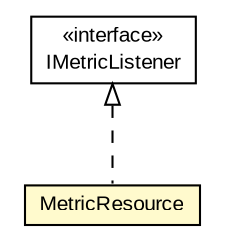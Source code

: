 #!/usr/local/bin/dot
#
# Class diagram 
# Generated by UMLGraph version R5_6-24-gf6e263 (http://www.umlgraph.org/)
#

digraph G {
	edge [fontname="arial",fontsize=10,labelfontname="arial",labelfontsize=10];
	node [fontname="arial",fontsize=10,shape=plaintext];
	nodesep=0.25;
	ranksep=0.5;
	// com.mycompany.task1.metric.interfaces.IMetricListener
	c306 [label=<<table title="com.mycompany.task1.metric.interfaces.IMetricListener" border="0" cellborder="1" cellspacing="0" cellpadding="2" port="p" href="../metric/interfaces/IMetricListener.html">
		<tr><td><table border="0" cellspacing="0" cellpadding="1">
<tr><td align="center" balign="center"> &#171;interface&#187; </td></tr>
<tr><td align="center" balign="center"> IMetricListener </td></tr>
		</table></td></tr>
		</table>>, URL="../metric/interfaces/IMetricListener.html", fontname="arial", fontcolor="black", fontsize=10.0];
	// com.mycompany.task1.resources.MetricResource
	c311 [label=<<table title="com.mycompany.task1.resources.MetricResource" border="0" cellborder="1" cellspacing="0" cellpadding="2" port="p" bgcolor="lemonChiffon" href="./MetricResource.html">
		<tr><td><table border="0" cellspacing="0" cellpadding="1">
<tr><td align="center" balign="center"> MetricResource </td></tr>
		</table></td></tr>
		</table>>, URL="./MetricResource.html", fontname="arial", fontcolor="black", fontsize=10.0];
	//com.mycompany.task1.resources.MetricResource implements com.mycompany.task1.metric.interfaces.IMetricListener
	c306:p -> c311:p [dir=back,arrowtail=empty,style=dashed];
}

